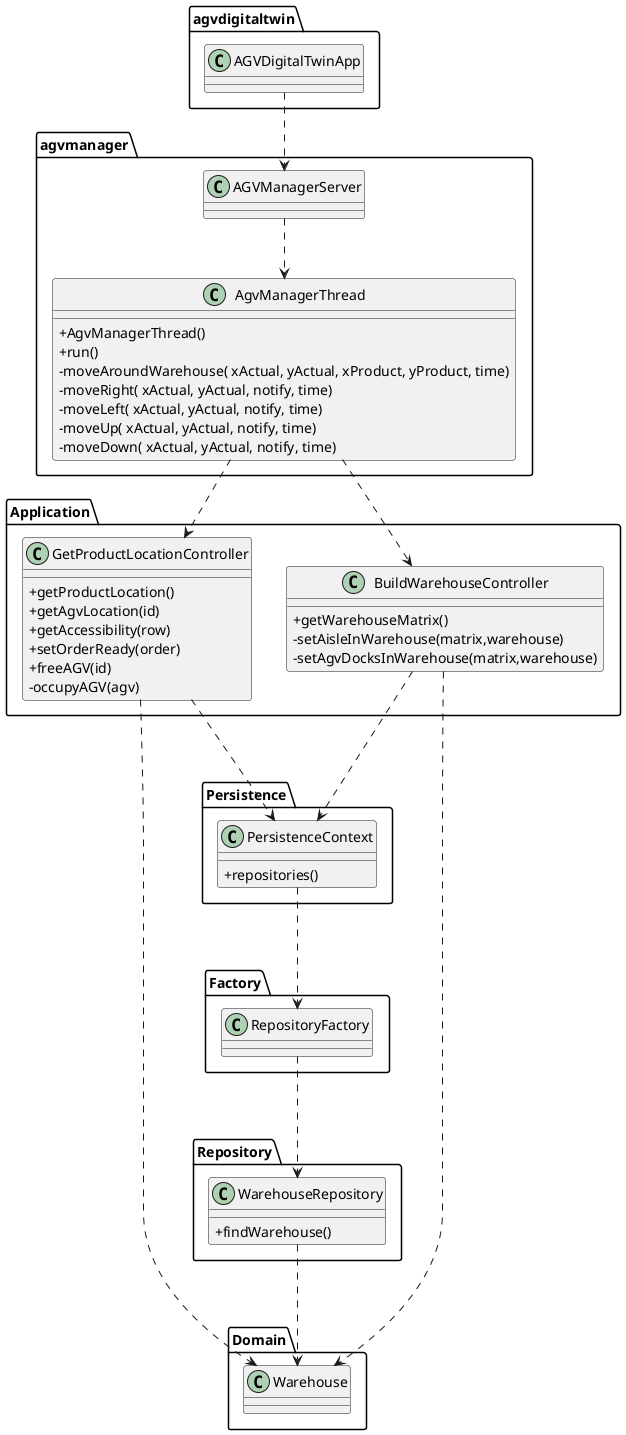 @startuml
skinparam classAttributeIconSize 0

package "agvdigitaltwin"{
class AGVDigitalTwinApp{
}
}

package "agvmanager"{
class AGVManagerServer{
}
class AgvManagerThread{
+AgvManagerThread()
+run()
-moveAroundWarehouse( xActual, yActual, xProduct, yProduct, time)
-moveRight( xActual, yActual, notify, time)
-moveLeft( xActual, yActual, notify, time)
-moveUp( xActual, yActual, notify, time)
-moveDown( xActual, yActual, notify, time)
}
}

package "Application"{
class GetProductLocationController{
+getProductLocation()
+getAgvLocation(id)
+getAccessibility(row)
+setOrderReady(order)
+freeAGV(id)
-occupyAGV(agv)
}
}

package "Application"{
class BuildWarehouseController{
+getWarehouseMatrix()
-setAisleInWarehouse(matrix,warehouse)
-setAgvDocksInWarehouse(matrix,warehouse)
}
}

package "Domain"{
class Warehouse{
}
}


package "Persistence"{
class PersistenceContext{
+repositories()
}
}

package "Factory"{
class RepositoryFactory{
}
}

package "Repository"{
class WarehouseRepository{
+findWarehouse()
}

}

BuildWarehouseController .--> PersistenceContext
PersistenceContext .--> RepositoryFactory
RepositoryFactory .--> WarehouseRepository
WarehouseRepository .--> Warehouse
BuildWarehouseController .--> Warehouse
AGVManagerServer .-> AgvManagerThread
AGVDigitalTwinApp .-> AGVManagerServer
AgvManagerThread .-> GetProductLocationController
AgvManagerThread .-> BuildWarehouseController
GetProductLocationController .-> PersistenceContext
GetProductLocationController .-> Warehouse


@enduml